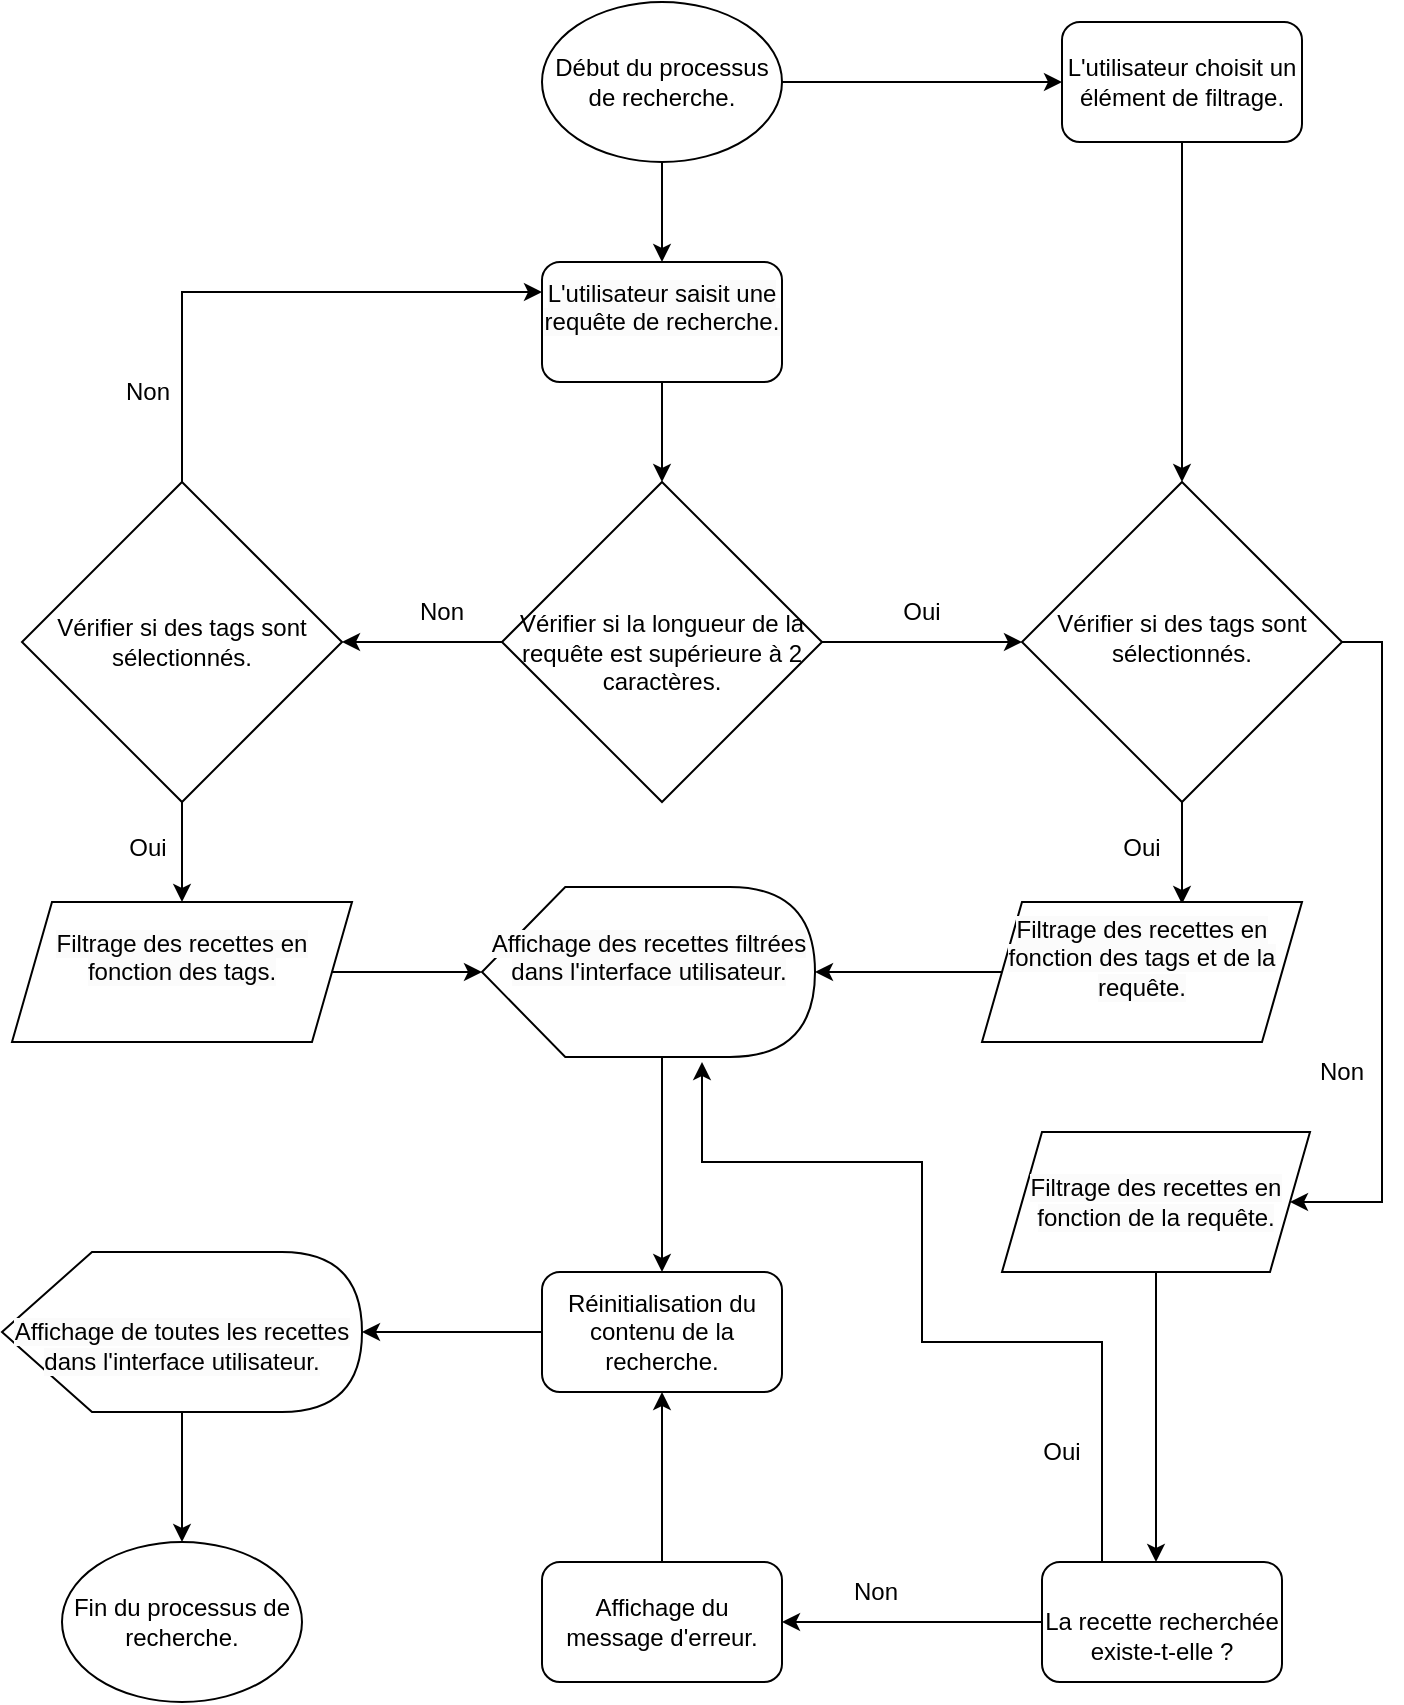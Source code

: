 <mxfile version="22.1.21" type="github">
  <diagram id="C5RBs43oDa-KdzZeNtuy" name="Page-1">
    <mxGraphModel dx="1232" dy="1096" grid="1" gridSize="10" guides="1" tooltips="1" connect="1" arrows="1" fold="1" page="1" pageScale="1" pageWidth="827" pageHeight="1169" math="0" shadow="0">
      <root>
        <mxCell id="WIyWlLk6GJQsqaUBKTNV-0" />
        <mxCell id="WIyWlLk6GJQsqaUBKTNV-1" parent="WIyWlLk6GJQsqaUBKTNV-0" />
        <mxCell id="z0vWoJbW6ZdREvc2_X5b-14" value="" style="edgeStyle=orthogonalEdgeStyle;rounded=0;orthogonalLoop=1;jettySize=auto;html=1;entryX=0;entryY=0.5;entryDx=0;entryDy=0;" parent="WIyWlLk6GJQsqaUBKTNV-1" source="WIyWlLk6GJQsqaUBKTNV-6" target="WIyWlLk6GJQsqaUBKTNV-10" edge="1">
          <mxGeometry relative="1" as="geometry">
            <mxPoint x="700" y="430" as="targetPoint" />
          </mxGeometry>
        </mxCell>
        <mxCell id="z0vWoJbW6ZdREvc2_X5b-46" value="" style="edgeStyle=orthogonalEdgeStyle;rounded=0;orthogonalLoop=1;jettySize=auto;html=1;" parent="WIyWlLk6GJQsqaUBKTNV-1" source="WIyWlLk6GJQsqaUBKTNV-6" target="z0vWoJbW6ZdREvc2_X5b-19" edge="1">
          <mxGeometry relative="1" as="geometry" />
        </mxCell>
        <mxCell id="WIyWlLk6GJQsqaUBKTNV-6" value="&lt;br&gt;Vérifier si la longueur de la requête est supérieure à 2 caractères." style="rhombus;whiteSpace=wrap;html=1;shadow=0;fontFamily=Helvetica;fontSize=12;align=center;strokeWidth=1;spacing=6;spacingTop=-4;" parent="WIyWlLk6GJQsqaUBKTNV-1" vertex="1">
          <mxGeometry x="360" y="250" width="160" height="160" as="geometry" />
        </mxCell>
        <mxCell id="z0vWoJbW6ZdREvc2_X5b-60" value="" style="edgeStyle=orthogonalEdgeStyle;rounded=0;orthogonalLoop=1;jettySize=auto;html=1;entryX=1;entryY=0.5;entryDx=0;entryDy=0;exitX=1;exitY=0.5;exitDx=0;exitDy=0;" parent="WIyWlLk6GJQsqaUBKTNV-1" source="WIyWlLk6GJQsqaUBKTNV-10" target="z0vWoJbW6ZdREvc2_X5b-41" edge="1">
          <mxGeometry relative="1" as="geometry">
            <mxPoint x="740" y="520" as="sourcePoint" />
            <Array as="points">
              <mxPoint x="800" y="330" />
              <mxPoint x="800" y="610" />
            </Array>
          </mxGeometry>
        </mxCell>
        <mxCell id="ZIR94biMOjaZy3wVQOwF-19" value="" style="edgeStyle=orthogonalEdgeStyle;rounded=0;orthogonalLoop=1;jettySize=auto;html=1;entryX=0.625;entryY=0.014;entryDx=0;entryDy=0;entryPerimeter=0;" edge="1" parent="WIyWlLk6GJQsqaUBKTNV-1" source="WIyWlLk6GJQsqaUBKTNV-10" target="z0vWoJbW6ZdREvc2_X5b-40">
          <mxGeometry relative="1" as="geometry" />
        </mxCell>
        <mxCell id="WIyWlLk6GJQsqaUBKTNV-10" value="Vérifier si des tags sont sélectionnés." style="rhombus;whiteSpace=wrap;html=1;shadow=0;fontFamily=Helvetica;fontSize=12;align=center;strokeWidth=1;spacing=6;spacingTop=-4;" parent="WIyWlLk6GJQsqaUBKTNV-1" vertex="1">
          <mxGeometry x="620" y="250" width="160" height="160" as="geometry" />
        </mxCell>
        <mxCell id="ZIR94biMOjaZy3wVQOwF-0" value="" style="edgeStyle=orthogonalEdgeStyle;rounded=0;orthogonalLoop=1;jettySize=auto;html=1;" edge="1" parent="WIyWlLk6GJQsqaUBKTNV-1" source="2UsBcgrsxlk8Fz7qcO6y-0" target="z0vWoJbW6ZdREvc2_X5b-54">
          <mxGeometry relative="1" as="geometry" />
        </mxCell>
        <mxCell id="ZIR94biMOjaZy3wVQOwF-2" value="" style="edgeStyle=orthogonalEdgeStyle;rounded=0;orthogonalLoop=1;jettySize=auto;html=1;" edge="1" parent="WIyWlLk6GJQsqaUBKTNV-1" source="2UsBcgrsxlk8Fz7qcO6y-0" target="ZIR94biMOjaZy3wVQOwF-1">
          <mxGeometry relative="1" as="geometry" />
        </mxCell>
        <mxCell id="2UsBcgrsxlk8Fz7qcO6y-0" value="Début du processus de recherche." style="ellipse;whiteSpace=wrap;html=1;" parent="WIyWlLk6GJQsqaUBKTNV-1" vertex="1">
          <mxGeometry x="380" y="10" width="120" height="80" as="geometry" />
        </mxCell>
        <mxCell id="z0vWoJbW6ZdREvc2_X5b-15" value="Oui" style="text;html=1;strokeColor=none;fillColor=none;align=center;verticalAlign=middle;whiteSpace=wrap;rounded=0;" parent="WIyWlLk6GJQsqaUBKTNV-1" vertex="1">
          <mxGeometry x="152.5" y="417.5" width="60" height="30" as="geometry" />
        </mxCell>
        <mxCell id="z0vWoJbW6ZdREvc2_X5b-33" value="" style="edgeStyle=orthogonalEdgeStyle;rounded=0;orthogonalLoop=1;jettySize=auto;html=1;exitX=0.5;exitY=0;exitDx=0;exitDy=0;entryX=0;entryY=0.25;entryDx=0;entryDy=0;" parent="WIyWlLk6GJQsqaUBKTNV-1" source="z0vWoJbW6ZdREvc2_X5b-19" target="z0vWoJbW6ZdREvc2_X5b-54" edge="1">
          <mxGeometry relative="1" as="geometry">
            <mxPoint x="80" y="720" as="targetPoint" />
          </mxGeometry>
        </mxCell>
        <mxCell id="ZIR94biMOjaZy3wVQOwF-29" value="" style="edgeStyle=orthogonalEdgeStyle;rounded=0;orthogonalLoop=1;jettySize=auto;html=1;" edge="1" parent="WIyWlLk6GJQsqaUBKTNV-1" source="z0vWoJbW6ZdREvc2_X5b-19" target="z0vWoJbW6ZdREvc2_X5b-39">
          <mxGeometry relative="1" as="geometry" />
        </mxCell>
        <mxCell id="z0vWoJbW6ZdREvc2_X5b-19" value="Vérifier si des tags sont sélectionnés." style="rhombus;whiteSpace=wrap;html=1;" parent="WIyWlLk6GJQsqaUBKTNV-1" vertex="1">
          <mxGeometry x="120" y="250" width="160" height="160" as="geometry" />
        </mxCell>
        <mxCell id="z0vWoJbW6ZdREvc2_X5b-22" value="Non" style="text;html=1;strokeColor=none;fillColor=none;align=center;verticalAlign=middle;whiteSpace=wrap;rounded=0;" parent="WIyWlLk6GJQsqaUBKTNV-1" vertex="1">
          <mxGeometry x="300" y="300" width="60" height="30" as="geometry" />
        </mxCell>
        <mxCell id="z0vWoJbW6ZdREvc2_X5b-38" value="" style="edgeStyle=orthogonalEdgeStyle;rounded=0;orthogonalLoop=1;jettySize=auto;html=1;entryX=0;entryY=0.5;entryDx=0;entryDy=0;entryPerimeter=0;exitX=1;exitY=0.5;exitDx=0;exitDy=0;" parent="WIyWlLk6GJQsqaUBKTNV-1" source="z0vWoJbW6ZdREvc2_X5b-39" target="z0vWoJbW6ZdREvc2_X5b-68" edge="1">
          <mxGeometry relative="1" as="geometry">
            <mxPoint x="280" y="420" as="sourcePoint" />
            <mxPoint x="371" y="715" as="targetPoint" />
          </mxGeometry>
        </mxCell>
        <mxCell id="z0vWoJbW6ZdREvc2_X5b-31" value="Non" style="text;html=1;strokeColor=none;fillColor=none;align=center;verticalAlign=middle;whiteSpace=wrap;rounded=0;" parent="WIyWlLk6GJQsqaUBKTNV-1" vertex="1">
          <mxGeometry x="152.5" y="190" width="60" height="30" as="geometry" />
        </mxCell>
        <mxCell id="z0vWoJbW6ZdREvc2_X5b-34" value="Oui" style="text;html=1;strokeColor=none;fillColor=none;align=center;verticalAlign=middle;whiteSpace=wrap;rounded=0;" parent="WIyWlLk6GJQsqaUBKTNV-1" vertex="1">
          <mxGeometry x="540" y="300" width="60" height="30" as="geometry" />
        </mxCell>
        <mxCell id="z0vWoJbW6ZdREvc2_X5b-39" value="&#xa;&lt;span style=&quot;color: rgb(0, 0, 0); font-family: Helvetica; font-size: 12px; font-style: normal; font-variant-ligatures: normal; font-variant-caps: normal; font-weight: 400; letter-spacing: normal; orphans: 2; text-align: center; text-indent: 0px; text-transform: none; widows: 2; word-spacing: 0px; -webkit-text-stroke-width: 0px; background-color: rgb(251, 251, 251); text-decoration-thickness: initial; text-decoration-style: initial; text-decoration-color: initial; float: none; display: inline !important;&quot;&gt;Filtrage des recettes en fonction des tags.&lt;/span&gt;&#xa;&#xa;" style="shape=parallelogram;perimeter=parallelogramPerimeter;whiteSpace=wrap;html=1;fixedSize=1;" parent="WIyWlLk6GJQsqaUBKTNV-1" vertex="1">
          <mxGeometry x="115" y="460" width="170" height="70" as="geometry" />
        </mxCell>
        <mxCell id="z0vWoJbW6ZdREvc2_X5b-70" value="" style="edgeStyle=orthogonalEdgeStyle;rounded=0;orthogonalLoop=1;jettySize=auto;html=1;" parent="WIyWlLk6GJQsqaUBKTNV-1" source="z0vWoJbW6ZdREvc2_X5b-40" target="z0vWoJbW6ZdREvc2_X5b-68" edge="1">
          <mxGeometry relative="1" as="geometry" />
        </mxCell>
        <mxCell id="z0vWoJbW6ZdREvc2_X5b-40" value="&#xa;&lt;span style=&quot;color: rgb(0, 0, 0); font-family: Helvetica; font-size: 12px; font-style: normal; font-variant-ligatures: normal; font-variant-caps: normal; font-weight: 400; letter-spacing: normal; orphans: 2; text-align: center; text-indent: 0px; text-transform: none; widows: 2; word-spacing: 0px; -webkit-text-stroke-width: 0px; background-color: rgb(251, 251, 251); text-decoration-thickness: initial; text-decoration-style: initial; text-decoration-color: initial; float: none; display: inline !important;&quot;&gt;Filtrage des recettes en fonction des tags et de la requête.&lt;/span&gt;&#xa;&#xa;" style="shape=parallelogram;perimeter=parallelogramPerimeter;whiteSpace=wrap;html=1;fixedSize=1;" parent="WIyWlLk6GJQsqaUBKTNV-1" vertex="1">
          <mxGeometry x="600" y="460" width="160" height="70" as="geometry" />
        </mxCell>
        <mxCell id="ZIR94biMOjaZy3wVQOwF-6" value="" style="edgeStyle=orthogonalEdgeStyle;rounded=0;orthogonalLoop=1;jettySize=auto;html=1;entryX=0.475;entryY=0;entryDx=0;entryDy=0;entryPerimeter=0;" edge="1" parent="WIyWlLk6GJQsqaUBKTNV-1" source="z0vWoJbW6ZdREvc2_X5b-41" target="ZIR94biMOjaZy3wVQOwF-4">
          <mxGeometry relative="1" as="geometry">
            <mxPoint x="690" y="780" as="targetPoint" />
            <Array as="points" />
          </mxGeometry>
        </mxCell>
        <mxCell id="z0vWoJbW6ZdREvc2_X5b-41" value="&#xa;&lt;br style=&quot;border-color: var(--border-color); color: rgb(0, 0, 0); font-family: Helvetica; font-size: 12px; font-style: normal; font-variant-ligatures: normal; font-variant-caps: normal; font-weight: 400; letter-spacing: normal; orphans: 2; text-align: center; text-indent: 0px; text-transform: none; widows: 2; word-spacing: 0px; -webkit-text-stroke-width: 0px; background-color: rgb(251, 251, 251); text-decoration-thickness: initial; text-decoration-style: initial; text-decoration-color: initial;&quot;&gt;&lt;span style=&quot;border-color: var(--border-color); color: rgb(0, 0, 0); font-family: Helvetica; font-size: 12px; font-style: normal; font-variant-ligatures: normal; font-variant-caps: normal; font-weight: 400; letter-spacing: normal; orphans: 2; text-align: center; text-indent: 0px; text-transform: none; widows: 2; word-spacing: 0px; -webkit-text-stroke-width: 0px; text-decoration-thickness: initial; text-decoration-style: initial; text-decoration-color: initial; background-color: rgb(251, 251, 251); float: none; display: inline !important;&quot;&gt;Filtrage des recettes en fonction de la requête.&lt;/span&gt;&lt;br style=&quot;border-color: var(--border-color); color: rgb(0, 0, 0); font-family: Helvetica; font-size: 12px; font-style: normal; font-variant-ligatures: normal; font-variant-caps: normal; font-weight: 400; letter-spacing: normal; orphans: 2; text-align: center; text-indent: 0px; text-transform: none; widows: 2; word-spacing: 0px; -webkit-text-stroke-width: 0px; background-color: rgb(251, 251, 251); text-decoration-thickness: initial; text-decoration-style: initial; text-decoration-color: initial;&quot;&gt;&#xa;&#xa;" style="shape=parallelogram;perimeter=parallelogramPerimeter;whiteSpace=wrap;html=1;fixedSize=1;" parent="WIyWlLk6GJQsqaUBKTNV-1" vertex="1">
          <mxGeometry x="610" y="575" width="154" height="70" as="geometry" />
        </mxCell>
        <mxCell id="ZIR94biMOjaZy3wVQOwF-27" value="" style="edgeStyle=orthogonalEdgeStyle;rounded=0;orthogonalLoop=1;jettySize=auto;html=1;" edge="1" parent="WIyWlLk6GJQsqaUBKTNV-1" source="z0vWoJbW6ZdREvc2_X5b-48" target="z0vWoJbW6ZdREvc2_X5b-65">
          <mxGeometry relative="1" as="geometry" />
        </mxCell>
        <mxCell id="z0vWoJbW6ZdREvc2_X5b-48" value="Réinitialisation du contenu de la recherche." style="rounded=1;whiteSpace=wrap;html=1;" parent="WIyWlLk6GJQsqaUBKTNV-1" vertex="1">
          <mxGeometry x="380" y="645" width="120" height="60" as="geometry" />
        </mxCell>
        <mxCell id="z0vWoJbW6ZdREvc2_X5b-52" value="Fin du processus de recherche." style="ellipse;whiteSpace=wrap;html=1;" parent="WIyWlLk6GJQsqaUBKTNV-1" vertex="1">
          <mxGeometry x="140" y="780" width="120" height="80" as="geometry" />
        </mxCell>
        <mxCell id="z0vWoJbW6ZdREvc2_X5b-56" value="" style="edgeStyle=orthogonalEdgeStyle;rounded=0;orthogonalLoop=1;jettySize=auto;html=1;" parent="WIyWlLk6GJQsqaUBKTNV-1" source="z0vWoJbW6ZdREvc2_X5b-54" target="WIyWlLk6GJQsqaUBKTNV-6" edge="1">
          <mxGeometry relative="1" as="geometry" />
        </mxCell>
        <mxCell id="z0vWoJbW6ZdREvc2_X5b-54" value="&#xa;&lt;span style=&quot;color: rgb(0, 0, 0); font-family: Helvetica; font-size: 12px; font-style: normal; font-variant-ligatures: normal; font-variant-caps: normal; font-weight: 400; letter-spacing: normal; orphans: 2; text-align: center; text-indent: 0px; text-transform: none; widows: 2; word-spacing: 0px; -webkit-text-stroke-width: 0px; background-color: rgb(251, 251, 251); text-decoration-thickness: initial; text-decoration-style: initial; text-decoration-color: initial; float: none; display: inline !important;&quot;&gt;L&#39;utilisateur saisit une requête de recherche.&lt;/span&gt;&#xa;&#xa;" style="rounded=1;whiteSpace=wrap;html=1;" parent="WIyWlLk6GJQsqaUBKTNV-1" vertex="1">
          <mxGeometry x="380" y="140" width="120" height="60" as="geometry" />
        </mxCell>
        <mxCell id="z0vWoJbW6ZdREvc2_X5b-57" value="Oui" style="text;html=1;strokeColor=none;fillColor=none;align=center;verticalAlign=middle;whiteSpace=wrap;rounded=0;" parent="WIyWlLk6GJQsqaUBKTNV-1" vertex="1">
          <mxGeometry x="650" y="417.5" width="60" height="30" as="geometry" />
        </mxCell>
        <mxCell id="z0vWoJbW6ZdREvc2_X5b-67" value="" style="edgeStyle=orthogonalEdgeStyle;rounded=0;orthogonalLoop=1;jettySize=auto;html=1;" parent="WIyWlLk6GJQsqaUBKTNV-1" source="z0vWoJbW6ZdREvc2_X5b-65" target="z0vWoJbW6ZdREvc2_X5b-52" edge="1">
          <mxGeometry relative="1" as="geometry" />
        </mxCell>
        <mxCell id="z0vWoJbW6ZdREvc2_X5b-65" value="&lt;br&gt;&lt;span style=&quot;color: rgb(0, 0, 0); font-family: Helvetica; font-size: 12px; font-style: normal; font-variant-ligatures: normal; font-variant-caps: normal; font-weight: 400; letter-spacing: normal; orphans: 2; text-align: center; text-indent: 0px; text-transform: none; widows: 2; word-spacing: 0px; -webkit-text-stroke-width: 0px; background-color: rgb(251, 251, 251); text-decoration-thickness: initial; text-decoration-style: initial; text-decoration-color: initial; float: none; display: inline !important;&quot;&gt;Affichage de toutes les recettes dans l&#39;interface utilisateur.&lt;/span&gt;" style="shape=display;whiteSpace=wrap;html=1;" parent="WIyWlLk6GJQsqaUBKTNV-1" vertex="1">
          <mxGeometry x="110" y="635" width="180" height="80" as="geometry" />
        </mxCell>
        <mxCell id="ZIR94biMOjaZy3wVQOwF-28" value="" style="edgeStyle=orthogonalEdgeStyle;rounded=0;orthogonalLoop=1;jettySize=auto;html=1;" edge="1" parent="WIyWlLk6GJQsqaUBKTNV-1" source="z0vWoJbW6ZdREvc2_X5b-68" target="z0vWoJbW6ZdREvc2_X5b-48">
          <mxGeometry relative="1" as="geometry">
            <Array as="points">
              <mxPoint x="440" y="590" />
              <mxPoint x="440" y="590" />
            </Array>
          </mxGeometry>
        </mxCell>
        <mxCell id="z0vWoJbW6ZdREvc2_X5b-68" value="&#xa;&lt;span style=&quot;color: rgb(0, 0, 0); font-family: Helvetica; font-size: 12px; font-style: normal; font-variant-ligatures: normal; font-variant-caps: normal; font-weight: 400; letter-spacing: normal; orphans: 2; text-align: center; text-indent: 0px; text-transform: none; widows: 2; word-spacing: 0px; -webkit-text-stroke-width: 0px; background-color: rgb(251, 251, 251); text-decoration-thickness: initial; text-decoration-style: initial; text-decoration-color: initial; float: none; display: inline !important;&quot;&gt;Affichage des recettes filtrées dans l&#39;interface utilisateur.&lt;/span&gt;&#xa;&#xa;" style="shape=display;whiteSpace=wrap;html=1;" parent="WIyWlLk6GJQsqaUBKTNV-1" vertex="1">
          <mxGeometry x="350" y="452.5" width="166.5" height="85" as="geometry" />
        </mxCell>
        <mxCell id="ZIR94biMOjaZy3wVQOwF-3" value="" style="edgeStyle=orthogonalEdgeStyle;rounded=0;orthogonalLoop=1;jettySize=auto;html=1;" edge="1" parent="WIyWlLk6GJQsqaUBKTNV-1" source="ZIR94biMOjaZy3wVQOwF-1" target="WIyWlLk6GJQsqaUBKTNV-10">
          <mxGeometry relative="1" as="geometry" />
        </mxCell>
        <mxCell id="ZIR94biMOjaZy3wVQOwF-1" value="L&#39;utilisateur choisit un élément de filtrage." style="rounded=1;whiteSpace=wrap;html=1;" vertex="1" parent="WIyWlLk6GJQsqaUBKTNV-1">
          <mxGeometry x="640" y="20" width="120" height="60" as="geometry" />
        </mxCell>
        <mxCell id="ZIR94biMOjaZy3wVQOwF-7" value="" style="edgeStyle=orthogonalEdgeStyle;rounded=0;orthogonalLoop=1;jettySize=auto;html=1;exitX=0.25;exitY=0;exitDx=0;exitDy=0;" edge="1" parent="WIyWlLk6GJQsqaUBKTNV-1" source="ZIR94biMOjaZy3wVQOwF-4">
          <mxGeometry relative="1" as="geometry">
            <mxPoint x="660" y="770" as="sourcePoint" />
            <mxPoint x="460" y="540" as="targetPoint" />
            <Array as="points">
              <mxPoint x="660" y="680" />
              <mxPoint x="570" y="680" />
              <mxPoint x="570" y="590" />
              <mxPoint x="460" y="590" />
            </Array>
          </mxGeometry>
        </mxCell>
        <mxCell id="ZIR94biMOjaZy3wVQOwF-8" value="" style="edgeStyle=orthogonalEdgeStyle;rounded=0;orthogonalLoop=1;jettySize=auto;html=1;" edge="1" parent="WIyWlLk6GJQsqaUBKTNV-1" source="ZIR94biMOjaZy3wVQOwF-4" target="ZIR94biMOjaZy3wVQOwF-5">
          <mxGeometry relative="1" as="geometry" />
        </mxCell>
        <mxCell id="ZIR94biMOjaZy3wVQOwF-4" value="&lt;br&gt;La recette recherchée existe-t-elle ?" style="rounded=1;whiteSpace=wrap;html=1;" vertex="1" parent="WIyWlLk6GJQsqaUBKTNV-1">
          <mxGeometry x="630" y="790" width="120" height="60" as="geometry" />
        </mxCell>
        <mxCell id="ZIR94biMOjaZy3wVQOwF-16" value="" style="edgeStyle=orthogonalEdgeStyle;rounded=0;orthogonalLoop=1;jettySize=auto;html=1;entryX=0.5;entryY=1;entryDx=0;entryDy=0;exitX=0.5;exitY=0;exitDx=0;exitDy=0;" edge="1" parent="WIyWlLk6GJQsqaUBKTNV-1" source="ZIR94biMOjaZy3wVQOwF-5" target="z0vWoJbW6ZdREvc2_X5b-48">
          <mxGeometry relative="1" as="geometry" />
        </mxCell>
        <mxCell id="ZIR94biMOjaZy3wVQOwF-5" value="Affichage du message d&#39;erreur." style="rounded=1;whiteSpace=wrap;html=1;" vertex="1" parent="WIyWlLk6GJQsqaUBKTNV-1">
          <mxGeometry x="380" y="790" width="120" height="60" as="geometry" />
        </mxCell>
        <mxCell id="ZIR94biMOjaZy3wVQOwF-10" value="Oui" style="text;html=1;strokeColor=none;fillColor=none;align=center;verticalAlign=middle;whiteSpace=wrap;rounded=0;" vertex="1" parent="WIyWlLk6GJQsqaUBKTNV-1">
          <mxGeometry x="610" y="720" width="60" height="30" as="geometry" />
        </mxCell>
        <mxCell id="ZIR94biMOjaZy3wVQOwF-11" value="Non" style="text;html=1;strokeColor=none;fillColor=none;align=center;verticalAlign=middle;whiteSpace=wrap;rounded=0;" vertex="1" parent="WIyWlLk6GJQsqaUBKTNV-1">
          <mxGeometry x="516.5" y="790" width="60" height="30" as="geometry" />
        </mxCell>
        <mxCell id="z0vWoJbW6ZdREvc2_X5b-61" value="Non" style="text;html=1;strokeColor=none;fillColor=none;align=center;verticalAlign=middle;whiteSpace=wrap;rounded=0;" parent="WIyWlLk6GJQsqaUBKTNV-1" vertex="1">
          <mxGeometry x="750" y="530" width="60" height="30" as="geometry" />
        </mxCell>
      </root>
    </mxGraphModel>
  </diagram>
</mxfile>
